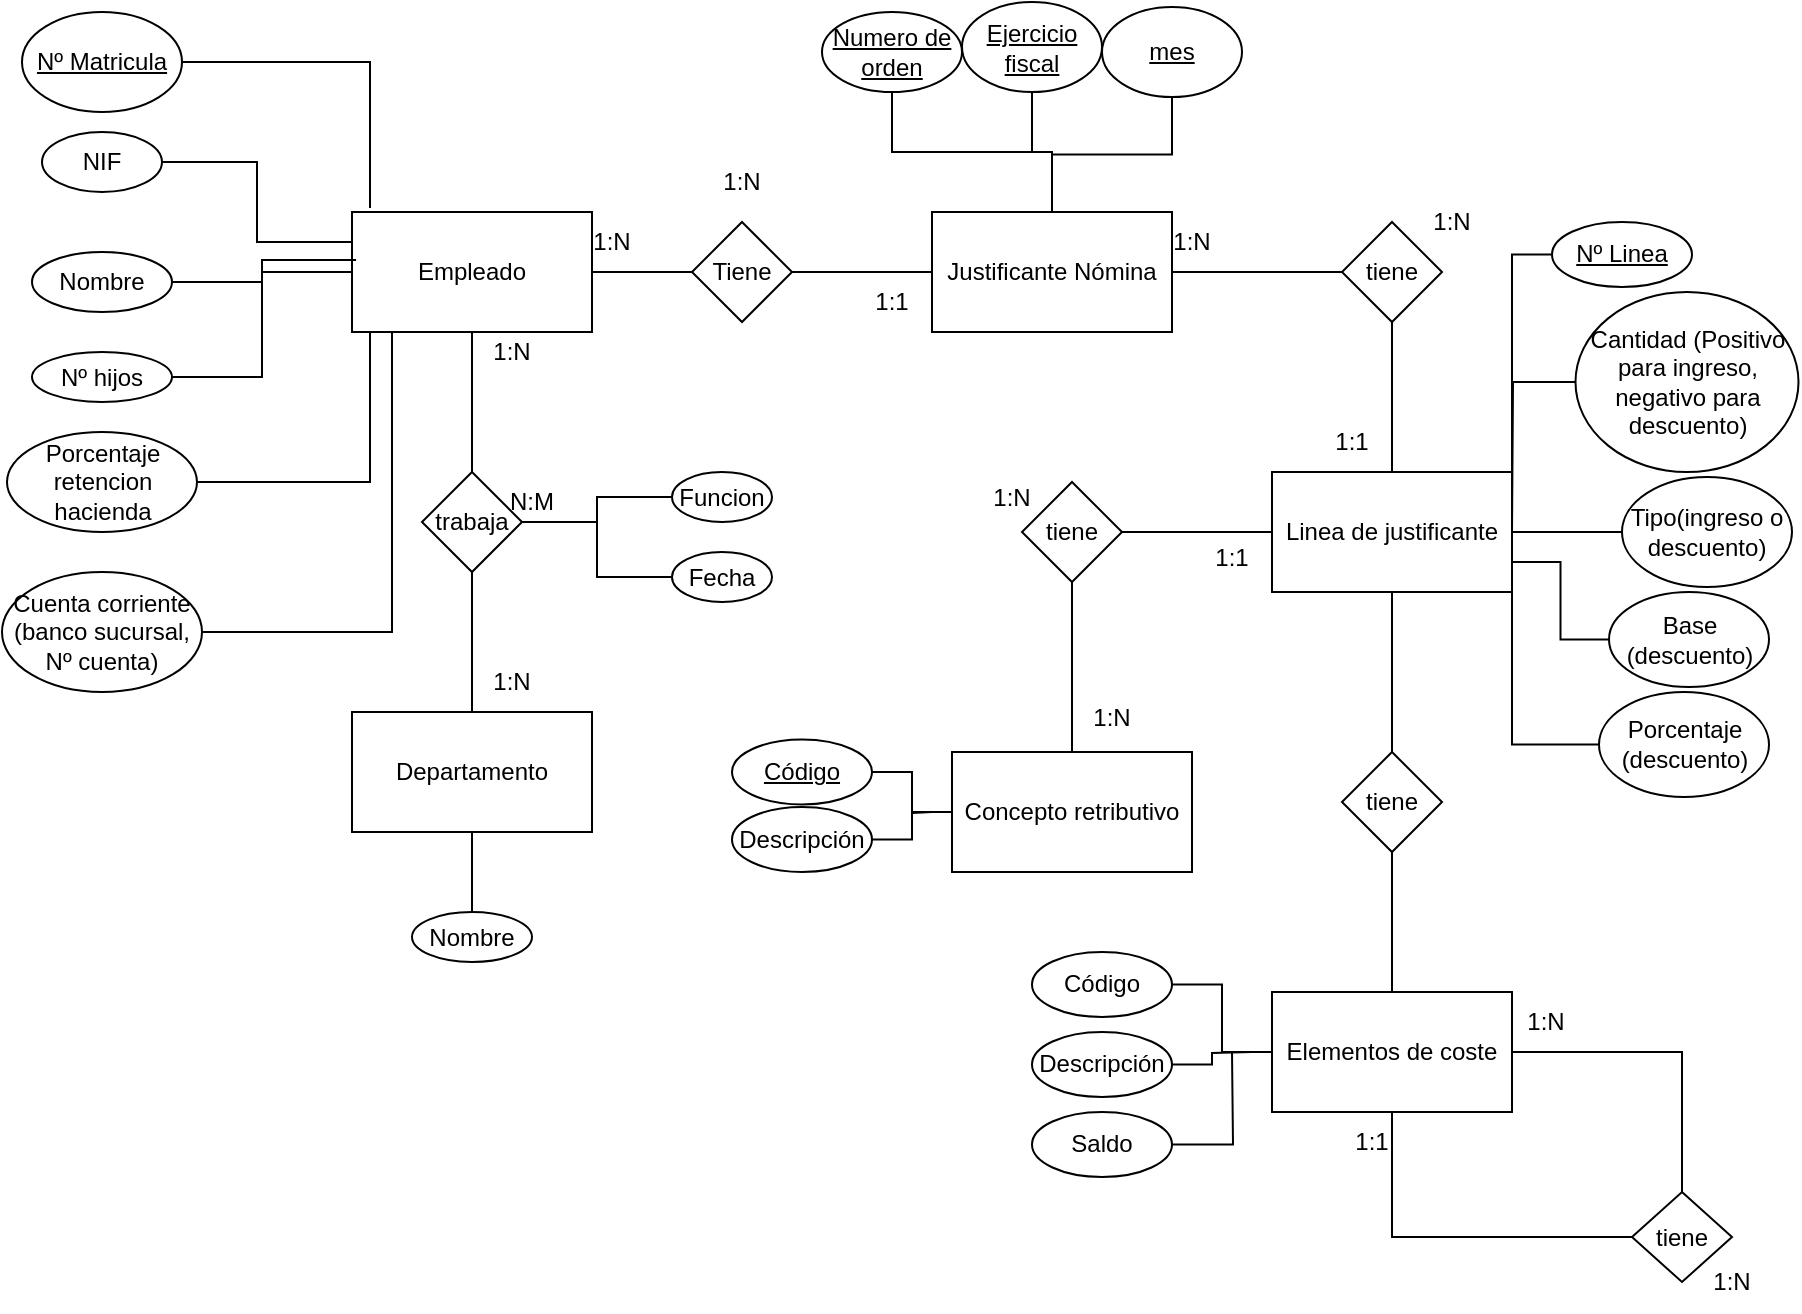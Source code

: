 <mxfile version="22.0.6" type="device">
  <diagram name="Página-1" id="HJTgQ_LM5Ps0q5AZ5Ean">
    <mxGraphModel dx="1434" dy="790" grid="1" gridSize="10" guides="1" tooltips="1" connect="1" arrows="1" fold="1" page="1" pageScale="1" pageWidth="827" pageHeight="1169" math="0" shadow="0">
      <root>
        <mxCell id="0" />
        <mxCell id="1" parent="0" />
        <mxCell id="4uu6YenV0fNX0YMdC6CH-5" style="edgeStyle=orthogonalEdgeStyle;rounded=0;orthogonalLoop=1;jettySize=auto;html=1;entryX=0.5;entryY=0;entryDx=0;entryDy=0;endArrow=none;endFill=0;" edge="1" parent="1" source="4uu6YenV0fNX0YMdC6CH-2" target="4uu6YenV0fNX0YMdC6CH-4">
          <mxGeometry relative="1" as="geometry" />
        </mxCell>
        <mxCell id="4uu6YenV0fNX0YMdC6CH-2" value="Elementos de coste" style="rounded=0;whiteSpace=wrap;html=1;" vertex="1" parent="1">
          <mxGeometry x="660" y="570" width="120" height="60" as="geometry" />
        </mxCell>
        <mxCell id="4uu6YenV0fNX0YMdC6CH-6" style="edgeStyle=orthogonalEdgeStyle;rounded=0;orthogonalLoop=1;jettySize=auto;html=1;exitX=0;exitY=0.5;exitDx=0;exitDy=0;entryX=0.5;entryY=1;entryDx=0;entryDy=0;endArrow=none;endFill=0;" edge="1" parent="1" source="4uu6YenV0fNX0YMdC6CH-4" target="4uu6YenV0fNX0YMdC6CH-2">
          <mxGeometry relative="1" as="geometry" />
        </mxCell>
        <mxCell id="4uu6YenV0fNX0YMdC6CH-4" value="tiene" style="rhombus;whiteSpace=wrap;html=1;" vertex="1" parent="1">
          <mxGeometry x="840" y="670" width="50" height="45" as="geometry" />
        </mxCell>
        <mxCell id="4uu6YenV0fNX0YMdC6CH-7" value="1:N" style="text;html=1;strokeColor=none;fillColor=none;align=center;verticalAlign=middle;whiteSpace=wrap;rounded=0;" vertex="1" parent="1">
          <mxGeometry x="767" y="570" width="60" height="30" as="geometry" />
        </mxCell>
        <mxCell id="4uu6YenV0fNX0YMdC6CH-8" value="1:1" style="text;html=1;strokeColor=none;fillColor=none;align=center;verticalAlign=middle;whiteSpace=wrap;rounded=0;" vertex="1" parent="1">
          <mxGeometry x="680" y="630" width="60" height="30" as="geometry" />
        </mxCell>
        <mxCell id="4uu6YenV0fNX0YMdC6CH-9" value="1:N" style="text;html=1;strokeColor=none;fillColor=none;align=center;verticalAlign=middle;whiteSpace=wrap;rounded=0;" vertex="1" parent="1">
          <mxGeometry x="860" y="700" width="60" height="30" as="geometry" />
        </mxCell>
        <mxCell id="4uu6YenV0fNX0YMdC6CH-13" style="edgeStyle=orthogonalEdgeStyle;rounded=0;orthogonalLoop=1;jettySize=auto;html=1;entryX=0;entryY=0.5;entryDx=0;entryDy=0;endArrow=none;endFill=0;" edge="1" parent="1" source="4uu6YenV0fNX0YMdC6CH-10" target="4uu6YenV0fNX0YMdC6CH-12">
          <mxGeometry relative="1" as="geometry" />
        </mxCell>
        <mxCell id="4uu6YenV0fNX0YMdC6CH-62" style="edgeStyle=orthogonalEdgeStyle;rounded=0;orthogonalLoop=1;jettySize=auto;html=1;exitX=0.5;exitY=1;exitDx=0;exitDy=0;endArrow=none;endFill=0;" edge="1" parent="1" source="4uu6YenV0fNX0YMdC6CH-10" target="4uu6YenV0fNX0YMdC6CH-61">
          <mxGeometry relative="1" as="geometry" />
        </mxCell>
        <mxCell id="4uu6YenV0fNX0YMdC6CH-10" value="Empleado" style="rounded=0;whiteSpace=wrap;html=1;" vertex="1" parent="1">
          <mxGeometry x="200" y="180" width="120" height="60" as="geometry" />
        </mxCell>
        <mxCell id="4uu6YenV0fNX0YMdC6CH-23" style="edgeStyle=orthogonalEdgeStyle;rounded=0;orthogonalLoop=1;jettySize=auto;html=1;entryX=0;entryY=0.5;entryDx=0;entryDy=0;endArrow=none;endFill=0;" edge="1" parent="1" source="4uu6YenV0fNX0YMdC6CH-11" target="4uu6YenV0fNX0YMdC6CH-20">
          <mxGeometry relative="1" as="geometry" />
        </mxCell>
        <mxCell id="4uu6YenV0fNX0YMdC6CH-11" value="Justificante Nómina" style="rounded=0;whiteSpace=wrap;html=1;" vertex="1" parent="1">
          <mxGeometry x="490" y="180" width="120" height="60" as="geometry" />
        </mxCell>
        <mxCell id="4uu6YenV0fNX0YMdC6CH-14" style="edgeStyle=orthogonalEdgeStyle;rounded=0;orthogonalLoop=1;jettySize=auto;html=1;exitX=1;exitY=0.5;exitDx=0;exitDy=0;endArrow=none;endFill=0;" edge="1" parent="1" source="4uu6YenV0fNX0YMdC6CH-12" target="4uu6YenV0fNX0YMdC6CH-11">
          <mxGeometry relative="1" as="geometry" />
        </mxCell>
        <mxCell id="4uu6YenV0fNX0YMdC6CH-12" value="Tiene" style="rhombus;whiteSpace=wrap;html=1;" vertex="1" parent="1">
          <mxGeometry x="370" y="185" width="50" height="50" as="geometry" />
        </mxCell>
        <mxCell id="4uu6YenV0fNX0YMdC6CH-15" value="1:N" style="text;html=1;strokeColor=none;fillColor=none;align=center;verticalAlign=middle;whiteSpace=wrap;rounded=0;" vertex="1" parent="1">
          <mxGeometry x="300" y="180" width="60" height="30" as="geometry" />
        </mxCell>
        <mxCell id="4uu6YenV0fNX0YMdC6CH-16" value="1:1" style="text;html=1;strokeColor=none;fillColor=none;align=center;verticalAlign=middle;whiteSpace=wrap;rounded=0;" vertex="1" parent="1">
          <mxGeometry x="440" y="210" width="60" height="30" as="geometry" />
        </mxCell>
        <mxCell id="4uu6YenV0fNX0YMdC6CH-17" value="1:N" style="text;html=1;strokeColor=none;fillColor=none;align=center;verticalAlign=middle;whiteSpace=wrap;rounded=0;" vertex="1" parent="1">
          <mxGeometry x="365" y="150" width="60" height="30" as="geometry" />
        </mxCell>
        <mxCell id="4uu6YenV0fNX0YMdC6CH-33" style="edgeStyle=orthogonalEdgeStyle;rounded=0;orthogonalLoop=1;jettySize=auto;html=1;entryX=1;entryY=0.5;entryDx=0;entryDy=0;endArrow=none;endFill=0;" edge="1" parent="1" source="4uu6YenV0fNX0YMdC6CH-18" target="4uu6YenV0fNX0YMdC6CH-30">
          <mxGeometry relative="1" as="geometry" />
        </mxCell>
        <mxCell id="4uu6YenV0fNX0YMdC6CH-36" style="edgeStyle=orthogonalEdgeStyle;rounded=0;orthogonalLoop=1;jettySize=auto;html=1;entryX=0.5;entryY=0;entryDx=0;entryDy=0;endArrow=none;endFill=0;" edge="1" parent="1" source="4uu6YenV0fNX0YMdC6CH-18" target="4uu6YenV0fNX0YMdC6CH-35">
          <mxGeometry relative="1" as="geometry" />
        </mxCell>
        <mxCell id="4uu6YenV0fNX0YMdC6CH-18" value="Linea de justificante" style="rounded=0;whiteSpace=wrap;html=1;" vertex="1" parent="1">
          <mxGeometry x="660" y="310" width="120" height="60" as="geometry" />
        </mxCell>
        <mxCell id="4uu6YenV0fNX0YMdC6CH-24" style="edgeStyle=orthogonalEdgeStyle;rounded=0;orthogonalLoop=1;jettySize=auto;html=1;exitX=0.5;exitY=1;exitDx=0;exitDy=0;entryX=0.5;entryY=0;entryDx=0;entryDy=0;endArrow=none;endFill=0;" edge="1" parent="1" source="4uu6YenV0fNX0YMdC6CH-20" target="4uu6YenV0fNX0YMdC6CH-18">
          <mxGeometry relative="1" as="geometry" />
        </mxCell>
        <mxCell id="4uu6YenV0fNX0YMdC6CH-20" value="tiene" style="rhombus;whiteSpace=wrap;html=1;" vertex="1" parent="1">
          <mxGeometry x="695" y="185" width="50" height="50" as="geometry" />
        </mxCell>
        <mxCell id="4uu6YenV0fNX0YMdC6CH-25" value="1:N" style="text;html=1;strokeColor=none;fillColor=none;align=center;verticalAlign=middle;whiteSpace=wrap;rounded=0;" vertex="1" parent="1">
          <mxGeometry x="590" y="180" width="60" height="30" as="geometry" />
        </mxCell>
        <mxCell id="4uu6YenV0fNX0YMdC6CH-26" value="1:1" style="text;html=1;strokeColor=none;fillColor=none;align=center;verticalAlign=middle;whiteSpace=wrap;rounded=0;" vertex="1" parent="1">
          <mxGeometry x="670" y="280" width="60" height="30" as="geometry" />
        </mxCell>
        <mxCell id="4uu6YenV0fNX0YMdC6CH-27" value="1:N" style="text;html=1;strokeColor=none;fillColor=none;align=center;verticalAlign=middle;whiteSpace=wrap;rounded=0;" vertex="1" parent="1">
          <mxGeometry x="720" y="170" width="60" height="30" as="geometry" />
        </mxCell>
        <mxCell id="4uu6YenV0fNX0YMdC6CH-29" value="Concepto retributivo" style="rounded=0;whiteSpace=wrap;html=1;" vertex="1" parent="1">
          <mxGeometry x="500" y="450" width="120" height="60" as="geometry" />
        </mxCell>
        <mxCell id="4uu6YenV0fNX0YMdC6CH-32" style="edgeStyle=orthogonalEdgeStyle;rounded=0;orthogonalLoop=1;jettySize=auto;html=1;endArrow=none;endFill=0;" edge="1" parent="1" source="4uu6YenV0fNX0YMdC6CH-30" target="4uu6YenV0fNX0YMdC6CH-29">
          <mxGeometry relative="1" as="geometry" />
        </mxCell>
        <mxCell id="4uu6YenV0fNX0YMdC6CH-30" value="tiene" style="rhombus;whiteSpace=wrap;html=1;" vertex="1" parent="1">
          <mxGeometry x="535" y="315" width="50" height="50" as="geometry" />
        </mxCell>
        <mxCell id="4uu6YenV0fNX0YMdC6CH-37" style="edgeStyle=orthogonalEdgeStyle;rounded=0;orthogonalLoop=1;jettySize=auto;html=1;exitX=0.5;exitY=1;exitDx=0;exitDy=0;entryX=0.5;entryY=0;entryDx=0;entryDy=0;endArrow=none;endFill=0;" edge="1" parent="1" source="4uu6YenV0fNX0YMdC6CH-35" target="4uu6YenV0fNX0YMdC6CH-2">
          <mxGeometry relative="1" as="geometry" />
        </mxCell>
        <mxCell id="4uu6YenV0fNX0YMdC6CH-35" value="tiene" style="rhombus;whiteSpace=wrap;html=1;" vertex="1" parent="1">
          <mxGeometry x="695" y="450" width="50" height="50" as="geometry" />
        </mxCell>
        <mxCell id="4uu6YenV0fNX0YMdC6CH-38" value="&lt;u&gt;Nº Matricula&lt;/u&gt;" style="ellipse;whiteSpace=wrap;html=1;" vertex="1" parent="1">
          <mxGeometry x="35" y="80" width="80" height="50" as="geometry" />
        </mxCell>
        <mxCell id="4uu6YenV0fNX0YMdC6CH-39" value="Nombre" style="ellipse;whiteSpace=wrap;html=1;" vertex="1" parent="1">
          <mxGeometry x="40" y="200" width="70" height="30" as="geometry" />
        </mxCell>
        <mxCell id="4uu6YenV0fNX0YMdC6CH-54" style="edgeStyle=orthogonalEdgeStyle;rounded=0;orthogonalLoop=1;jettySize=auto;html=1;entryX=0;entryY=0.5;entryDx=0;entryDy=0;endArrow=none;endFill=0;" edge="1" parent="1" source="4uu6YenV0fNX0YMdC6CH-40" target="4uu6YenV0fNX0YMdC6CH-10">
          <mxGeometry relative="1" as="geometry" />
        </mxCell>
        <mxCell id="4uu6YenV0fNX0YMdC6CH-40" value="Nº hijos" style="ellipse;whiteSpace=wrap;html=1;" vertex="1" parent="1">
          <mxGeometry x="40" y="250" width="70" height="25" as="geometry" />
        </mxCell>
        <mxCell id="4uu6YenV0fNX0YMdC6CH-41" value="Porcentaje retencion hacienda" style="ellipse;whiteSpace=wrap;html=1;" vertex="1" parent="1">
          <mxGeometry x="27.5" y="290" width="95" height="50" as="geometry" />
        </mxCell>
        <mxCell id="4uu6YenV0fNX0YMdC6CH-55" style="edgeStyle=orthogonalEdgeStyle;rounded=0;orthogonalLoop=1;jettySize=auto;html=1;entryX=0;entryY=0.25;entryDx=0;entryDy=0;endArrow=none;endFill=0;" edge="1" parent="1" source="4uu6YenV0fNX0YMdC6CH-42" target="4uu6YenV0fNX0YMdC6CH-10">
          <mxGeometry relative="1" as="geometry" />
        </mxCell>
        <mxCell id="4uu6YenV0fNX0YMdC6CH-42" value="NIF" style="ellipse;whiteSpace=wrap;html=1;" vertex="1" parent="1">
          <mxGeometry x="45" y="140" width="60" height="30" as="geometry" />
        </mxCell>
        <mxCell id="4uu6YenV0fNX0YMdC6CH-43" value="Cuenta corriente (banco sucursal, Nº cuenta)" style="ellipse;whiteSpace=wrap;html=1;" vertex="1" parent="1">
          <mxGeometry x="25" y="360" width="100" height="60" as="geometry" />
        </mxCell>
        <mxCell id="4uu6YenV0fNX0YMdC6CH-52" style="edgeStyle=orthogonalEdgeStyle;rounded=0;orthogonalLoop=1;jettySize=auto;html=1;entryX=0.017;entryY=0.4;entryDx=0;entryDy=0;entryPerimeter=0;endArrow=none;endFill=0;" edge="1" parent="1" source="4uu6YenV0fNX0YMdC6CH-39" target="4uu6YenV0fNX0YMdC6CH-10">
          <mxGeometry relative="1" as="geometry" />
        </mxCell>
        <mxCell id="4uu6YenV0fNX0YMdC6CH-56" style="edgeStyle=orthogonalEdgeStyle;rounded=0;orthogonalLoop=1;jettySize=auto;html=1;entryX=0.075;entryY=-0.033;entryDx=0;entryDy=0;entryPerimeter=0;endArrow=none;endFill=0;" edge="1" parent="1" source="4uu6YenV0fNX0YMdC6CH-38" target="4uu6YenV0fNX0YMdC6CH-10">
          <mxGeometry relative="1" as="geometry" />
        </mxCell>
        <mxCell id="4uu6YenV0fNX0YMdC6CH-58" style="edgeStyle=orthogonalEdgeStyle;rounded=0;orthogonalLoop=1;jettySize=auto;html=1;entryX=0.192;entryY=1;entryDx=0;entryDy=0;entryPerimeter=0;endArrow=none;endFill=0;" edge="1" parent="1" source="4uu6YenV0fNX0YMdC6CH-43" target="4uu6YenV0fNX0YMdC6CH-10">
          <mxGeometry relative="1" as="geometry">
            <Array as="points">
              <mxPoint x="220" y="390" />
              <mxPoint x="220" y="240" />
            </Array>
          </mxGeometry>
        </mxCell>
        <mxCell id="4uu6YenV0fNX0YMdC6CH-59" style="edgeStyle=orthogonalEdgeStyle;rounded=0;orthogonalLoop=1;jettySize=auto;html=1;entryX=0.075;entryY=1;entryDx=0;entryDy=0;entryPerimeter=0;endArrow=none;endFill=0;" edge="1" parent="1" source="4uu6YenV0fNX0YMdC6CH-41" target="4uu6YenV0fNX0YMdC6CH-10">
          <mxGeometry relative="1" as="geometry" />
        </mxCell>
        <mxCell id="4uu6YenV0fNX0YMdC6CH-60" value="Departamento" style="rounded=0;whiteSpace=wrap;html=1;" vertex="1" parent="1">
          <mxGeometry x="200" y="430" width="120" height="60" as="geometry" />
        </mxCell>
        <mxCell id="4uu6YenV0fNX0YMdC6CH-63" style="edgeStyle=orthogonalEdgeStyle;rounded=0;orthogonalLoop=1;jettySize=auto;html=1;exitX=0.5;exitY=1;exitDx=0;exitDy=0;endArrow=none;endFill=0;" edge="1" parent="1" source="4uu6YenV0fNX0YMdC6CH-61" target="4uu6YenV0fNX0YMdC6CH-60">
          <mxGeometry relative="1" as="geometry" />
        </mxCell>
        <mxCell id="4uu6YenV0fNX0YMdC6CH-61" value="trabaja" style="rhombus;whiteSpace=wrap;html=1;" vertex="1" parent="1">
          <mxGeometry x="235" y="310" width="50" height="50" as="geometry" />
        </mxCell>
        <mxCell id="4uu6YenV0fNX0YMdC6CH-64" value="1:N" style="text;html=1;strokeColor=none;fillColor=none;align=center;verticalAlign=middle;whiteSpace=wrap;rounded=0;" vertex="1" parent="1">
          <mxGeometry x="250" y="235" width="60" height="30" as="geometry" />
        </mxCell>
        <mxCell id="4uu6YenV0fNX0YMdC6CH-65" value="1:N" style="text;html=1;strokeColor=none;fillColor=none;align=center;verticalAlign=middle;whiteSpace=wrap;rounded=0;" vertex="1" parent="1">
          <mxGeometry x="250" y="400" width="60" height="30" as="geometry" />
        </mxCell>
        <mxCell id="4uu6YenV0fNX0YMdC6CH-69" style="edgeStyle=orthogonalEdgeStyle;rounded=0;orthogonalLoop=1;jettySize=auto;html=1;entryX=1;entryY=0.5;entryDx=0;entryDy=0;endArrow=none;endFill=0;" edge="1" parent="1" source="4uu6YenV0fNX0YMdC6CH-66" target="4uu6YenV0fNX0YMdC6CH-61">
          <mxGeometry relative="1" as="geometry" />
        </mxCell>
        <mxCell id="4uu6YenV0fNX0YMdC6CH-66" value="Fecha" style="ellipse;whiteSpace=wrap;html=1;" vertex="1" parent="1">
          <mxGeometry x="360" y="350" width="50" height="25" as="geometry" />
        </mxCell>
        <mxCell id="4uu6YenV0fNX0YMdC6CH-68" style="edgeStyle=orthogonalEdgeStyle;rounded=0;orthogonalLoop=1;jettySize=auto;html=1;entryX=1;entryY=0.5;entryDx=0;entryDy=0;endArrow=none;endFill=0;" edge="1" parent="1" source="4uu6YenV0fNX0YMdC6CH-67" target="4uu6YenV0fNX0YMdC6CH-61">
          <mxGeometry relative="1" as="geometry" />
        </mxCell>
        <mxCell id="4uu6YenV0fNX0YMdC6CH-67" value="Funcion" style="ellipse;whiteSpace=wrap;html=1;" vertex="1" parent="1">
          <mxGeometry x="360" y="310" width="50" height="25" as="geometry" />
        </mxCell>
        <mxCell id="4uu6YenV0fNX0YMdC6CH-70" value="N:M" style="text;html=1;strokeColor=none;fillColor=none;align=center;verticalAlign=middle;whiteSpace=wrap;rounded=0;" vertex="1" parent="1">
          <mxGeometry x="260" y="310" width="60" height="30" as="geometry" />
        </mxCell>
        <mxCell id="4uu6YenV0fNX0YMdC6CH-72" style="edgeStyle=orthogonalEdgeStyle;rounded=0;orthogonalLoop=1;jettySize=auto;html=1;endArrow=none;endFill=0;" edge="1" parent="1" source="4uu6YenV0fNX0YMdC6CH-71" target="4uu6YenV0fNX0YMdC6CH-60">
          <mxGeometry relative="1" as="geometry" />
        </mxCell>
        <mxCell id="4uu6YenV0fNX0YMdC6CH-71" value="Nombre" style="ellipse;whiteSpace=wrap;html=1;" vertex="1" parent="1">
          <mxGeometry x="230" y="530" width="60" height="25" as="geometry" />
        </mxCell>
        <mxCell id="4uu6YenV0fNX0YMdC6CH-76" style="edgeStyle=orthogonalEdgeStyle;rounded=0;orthogonalLoop=1;jettySize=auto;html=1;endArrow=none;endFill=0;" edge="1" parent="1" source="4uu6YenV0fNX0YMdC6CH-73" target="4uu6YenV0fNX0YMdC6CH-11">
          <mxGeometry relative="1" as="geometry" />
        </mxCell>
        <mxCell id="4uu6YenV0fNX0YMdC6CH-73" value="&lt;u&gt;Numero de orden&lt;/u&gt;" style="ellipse;whiteSpace=wrap;html=1;" vertex="1" parent="1">
          <mxGeometry x="435" y="80" width="70" height="40" as="geometry" />
        </mxCell>
        <mxCell id="4uu6YenV0fNX0YMdC6CH-77" style="edgeStyle=orthogonalEdgeStyle;rounded=0;orthogonalLoop=1;jettySize=auto;html=1;endArrow=none;endFill=0;" edge="1" parent="1" source="4uu6YenV0fNX0YMdC6CH-74">
          <mxGeometry relative="1" as="geometry">
            <mxPoint x="540" y="150" as="targetPoint" />
          </mxGeometry>
        </mxCell>
        <mxCell id="4uu6YenV0fNX0YMdC6CH-74" value="&lt;u&gt;Ejercicio fiscal&lt;/u&gt;" style="ellipse;whiteSpace=wrap;html=1;" vertex="1" parent="1">
          <mxGeometry x="505" y="75" width="70" height="45" as="geometry" />
        </mxCell>
        <mxCell id="4uu6YenV0fNX0YMdC6CH-78" style="edgeStyle=orthogonalEdgeStyle;rounded=0;orthogonalLoop=1;jettySize=auto;html=1;entryX=0.5;entryY=0;entryDx=0;entryDy=0;endArrow=none;endFill=0;" edge="1" parent="1" source="4uu6YenV0fNX0YMdC6CH-75" target="4uu6YenV0fNX0YMdC6CH-11">
          <mxGeometry relative="1" as="geometry" />
        </mxCell>
        <mxCell id="4uu6YenV0fNX0YMdC6CH-75" value="&lt;u&gt;mes&lt;/u&gt;" style="ellipse;whiteSpace=wrap;html=1;" vertex="1" parent="1">
          <mxGeometry x="575" y="77.5" width="70" height="45" as="geometry" />
        </mxCell>
        <mxCell id="4uu6YenV0fNX0YMdC6CH-104" style="edgeStyle=orthogonalEdgeStyle;rounded=0;orthogonalLoop=1;jettySize=auto;html=1;endArrow=none;endFill=0;" edge="1" parent="1" source="4uu6YenV0fNX0YMdC6CH-79">
          <mxGeometry relative="1" as="geometry">
            <mxPoint x="780" y="340" as="targetPoint" />
          </mxGeometry>
        </mxCell>
        <mxCell id="4uu6YenV0fNX0YMdC6CH-79" value="Cantidad (Positivo para ingreso, negativo para descuento)" style="ellipse;whiteSpace=wrap;html=1;" vertex="1" parent="1">
          <mxGeometry x="811.75" y="220" width="111.5" height="90" as="geometry" />
        </mxCell>
        <mxCell id="4uu6YenV0fNX0YMdC6CH-84" style="edgeStyle=orthogonalEdgeStyle;rounded=0;orthogonalLoop=1;jettySize=auto;html=1;exitX=1;exitY=1;exitDx=0;exitDy=0;" edge="1" parent="1" source="4uu6YenV0fNX0YMdC6CH-80">
          <mxGeometry relative="1" as="geometry">
            <mxPoint x="890" y="351" as="targetPoint" />
          </mxGeometry>
        </mxCell>
        <mxCell id="4uu6YenV0fNX0YMdC6CH-100" style="edgeStyle=orthogonalEdgeStyle;rounded=0;orthogonalLoop=1;jettySize=auto;html=1;endArrow=none;endFill=0;" edge="1" parent="1" source="4uu6YenV0fNX0YMdC6CH-80">
          <mxGeometry relative="1" as="geometry">
            <mxPoint x="780" y="340" as="targetPoint" />
          </mxGeometry>
        </mxCell>
        <mxCell id="4uu6YenV0fNX0YMdC6CH-80" value="Tipo(ingreso o descuento)" style="ellipse;whiteSpace=wrap;html=1;" vertex="1" parent="1">
          <mxGeometry x="835" y="312.5" width="85" height="55" as="geometry" />
        </mxCell>
        <mxCell id="4uu6YenV0fNX0YMdC6CH-101" style="edgeStyle=orthogonalEdgeStyle;rounded=0;orthogonalLoop=1;jettySize=auto;html=1;entryX=1;entryY=0.75;entryDx=0;entryDy=0;endArrow=none;endFill=0;" edge="1" parent="1" source="4uu6YenV0fNX0YMdC6CH-81" target="4uu6YenV0fNX0YMdC6CH-18">
          <mxGeometry relative="1" as="geometry" />
        </mxCell>
        <mxCell id="4uu6YenV0fNX0YMdC6CH-81" value="Base (descuento)" style="ellipse;whiteSpace=wrap;html=1;" vertex="1" parent="1">
          <mxGeometry x="828.5" y="370" width="80" height="47.5" as="geometry" />
        </mxCell>
        <mxCell id="4uu6YenV0fNX0YMdC6CH-99" style="edgeStyle=orthogonalEdgeStyle;rounded=0;orthogonalLoop=1;jettySize=auto;html=1;exitX=0;exitY=0.5;exitDx=0;exitDy=0;endArrow=none;endFill=0;" edge="1" parent="1" source="4uu6YenV0fNX0YMdC6CH-82">
          <mxGeometry relative="1" as="geometry">
            <mxPoint x="780" y="340" as="targetPoint" />
          </mxGeometry>
        </mxCell>
        <mxCell id="4uu6YenV0fNX0YMdC6CH-82" value="&lt;u&gt;Nº Linea&lt;/u&gt;" style="ellipse;whiteSpace=wrap;html=1;" vertex="1" parent="1">
          <mxGeometry x="800" y="185" width="70" height="32.5" as="geometry" />
        </mxCell>
        <mxCell id="4uu6YenV0fNX0YMdC6CH-105" style="edgeStyle=orthogonalEdgeStyle;rounded=0;orthogonalLoop=1;jettySize=auto;html=1;entryX=1;entryY=1;entryDx=0;entryDy=0;endArrow=none;endFill=0;" edge="1" parent="1" source="4uu6YenV0fNX0YMdC6CH-83" target="4uu6YenV0fNX0YMdC6CH-18">
          <mxGeometry relative="1" as="geometry" />
        </mxCell>
        <mxCell id="4uu6YenV0fNX0YMdC6CH-83" value="Porcentaje (descuento)" style="ellipse;whiteSpace=wrap;html=1;" vertex="1" parent="1">
          <mxGeometry x="823.5" y="420" width="85" height="52.5" as="geometry" />
        </mxCell>
        <mxCell id="4uu6YenV0fNX0YMdC6CH-88" style="edgeStyle=orthogonalEdgeStyle;rounded=0;orthogonalLoop=1;jettySize=auto;html=1;endArrow=none;endFill=0;" edge="1" parent="1" source="4uu6YenV0fNX0YMdC6CH-86" target="4uu6YenV0fNX0YMdC6CH-29">
          <mxGeometry relative="1" as="geometry" />
        </mxCell>
        <mxCell id="4uu6YenV0fNX0YMdC6CH-86" value="&lt;u&gt;Código&lt;/u&gt;" style="ellipse;whiteSpace=wrap;html=1;" vertex="1" parent="1">
          <mxGeometry x="390" y="443.75" width="70" height="32.5" as="geometry" />
        </mxCell>
        <mxCell id="4uu6YenV0fNX0YMdC6CH-89" style="edgeStyle=orthogonalEdgeStyle;rounded=0;orthogonalLoop=1;jettySize=auto;html=1;endArrow=none;endFill=0;" edge="1" parent="1" source="4uu6YenV0fNX0YMdC6CH-87">
          <mxGeometry relative="1" as="geometry">
            <mxPoint x="490" y="480" as="targetPoint" />
          </mxGeometry>
        </mxCell>
        <mxCell id="4uu6YenV0fNX0YMdC6CH-87" value="Descripción" style="ellipse;whiteSpace=wrap;html=1;" vertex="1" parent="1">
          <mxGeometry x="390" y="477.5" width="70" height="32.5" as="geometry" />
        </mxCell>
        <mxCell id="4uu6YenV0fNX0YMdC6CH-93" style="edgeStyle=orthogonalEdgeStyle;rounded=0;orthogonalLoop=1;jettySize=auto;html=1;entryX=0;entryY=0.5;entryDx=0;entryDy=0;endArrow=none;endFill=0;" edge="1" parent="1" source="4uu6YenV0fNX0YMdC6CH-90" target="4uu6YenV0fNX0YMdC6CH-2">
          <mxGeometry relative="1" as="geometry" />
        </mxCell>
        <mxCell id="4uu6YenV0fNX0YMdC6CH-90" value="Código" style="ellipse;whiteSpace=wrap;html=1;" vertex="1" parent="1">
          <mxGeometry x="540" y="550" width="70" height="32.5" as="geometry" />
        </mxCell>
        <mxCell id="4uu6YenV0fNX0YMdC6CH-94" style="edgeStyle=orthogonalEdgeStyle;rounded=0;orthogonalLoop=1;jettySize=auto;html=1;endArrow=none;endFill=0;" edge="1" parent="1" source="4uu6YenV0fNX0YMdC6CH-91">
          <mxGeometry relative="1" as="geometry">
            <mxPoint x="650" y="600" as="targetPoint" />
          </mxGeometry>
        </mxCell>
        <mxCell id="4uu6YenV0fNX0YMdC6CH-91" value="Descripción" style="ellipse;whiteSpace=wrap;html=1;" vertex="1" parent="1">
          <mxGeometry x="540" y="590" width="70" height="32.5" as="geometry" />
        </mxCell>
        <mxCell id="4uu6YenV0fNX0YMdC6CH-95" style="edgeStyle=orthogonalEdgeStyle;rounded=0;orthogonalLoop=1;jettySize=auto;html=1;endArrow=none;endFill=0;" edge="1" parent="1" source="4uu6YenV0fNX0YMdC6CH-92">
          <mxGeometry relative="1" as="geometry">
            <mxPoint x="640" y="600" as="targetPoint" />
          </mxGeometry>
        </mxCell>
        <mxCell id="4uu6YenV0fNX0YMdC6CH-92" value="Saldo" style="ellipse;whiteSpace=wrap;html=1;" vertex="1" parent="1">
          <mxGeometry x="540" y="630" width="70" height="32.5" as="geometry" />
        </mxCell>
        <mxCell id="4uu6YenV0fNX0YMdC6CH-106" value="1:1" style="text;html=1;strokeColor=none;fillColor=none;align=center;verticalAlign=middle;whiteSpace=wrap;rounded=0;" vertex="1" parent="1">
          <mxGeometry x="610" y="337.5" width="60" height="30" as="geometry" />
        </mxCell>
        <mxCell id="4uu6YenV0fNX0YMdC6CH-107" value="1:N" style="text;html=1;strokeColor=none;fillColor=none;align=center;verticalAlign=middle;whiteSpace=wrap;rounded=0;" vertex="1" parent="1">
          <mxGeometry x="550" y="417.5" width="60" height="30" as="geometry" />
        </mxCell>
        <mxCell id="4uu6YenV0fNX0YMdC6CH-108" value="1:N" style="text;html=1;strokeColor=none;fillColor=none;align=center;verticalAlign=middle;whiteSpace=wrap;rounded=0;" vertex="1" parent="1">
          <mxGeometry x="500" y="307.5" width="60" height="30" as="geometry" />
        </mxCell>
      </root>
    </mxGraphModel>
  </diagram>
</mxfile>
